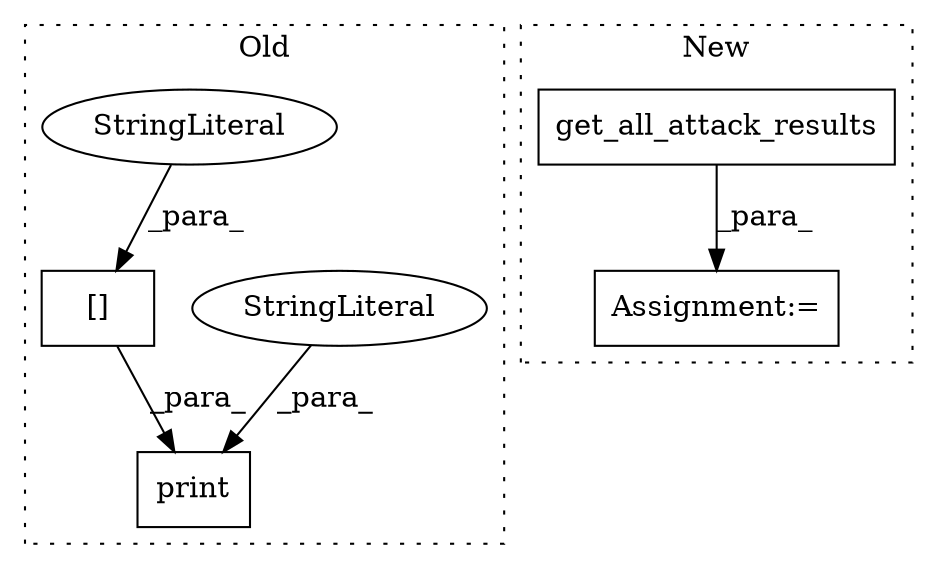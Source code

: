 digraph G {
subgraph cluster0 {
1 [label="[]" a="2" s="1841,1876" l="8,1" shape="box"];
3 [label="print" a="32" s="1807,1877" l="6,1" shape="box"];
5 [label="StringLiteral" a="45" s="1813" l="27" shape="ellipse"];
6 [label="StringLiteral" a="45" s="1849" l="27" shape="ellipse"];
label = "Old";
style="dotted";
}
subgraph cluster1 {
2 [label="get_all_attack_results" a="32" s="2522,2552" l="23,1" shape="box"];
4 [label="Assignment:=" a="7" s="2520" l="2" shape="box"];
label = "New";
style="dotted";
}
1 -> 3 [label="_para_"];
2 -> 4 [label="_para_"];
5 -> 3 [label="_para_"];
6 -> 1 [label="_para_"];
}